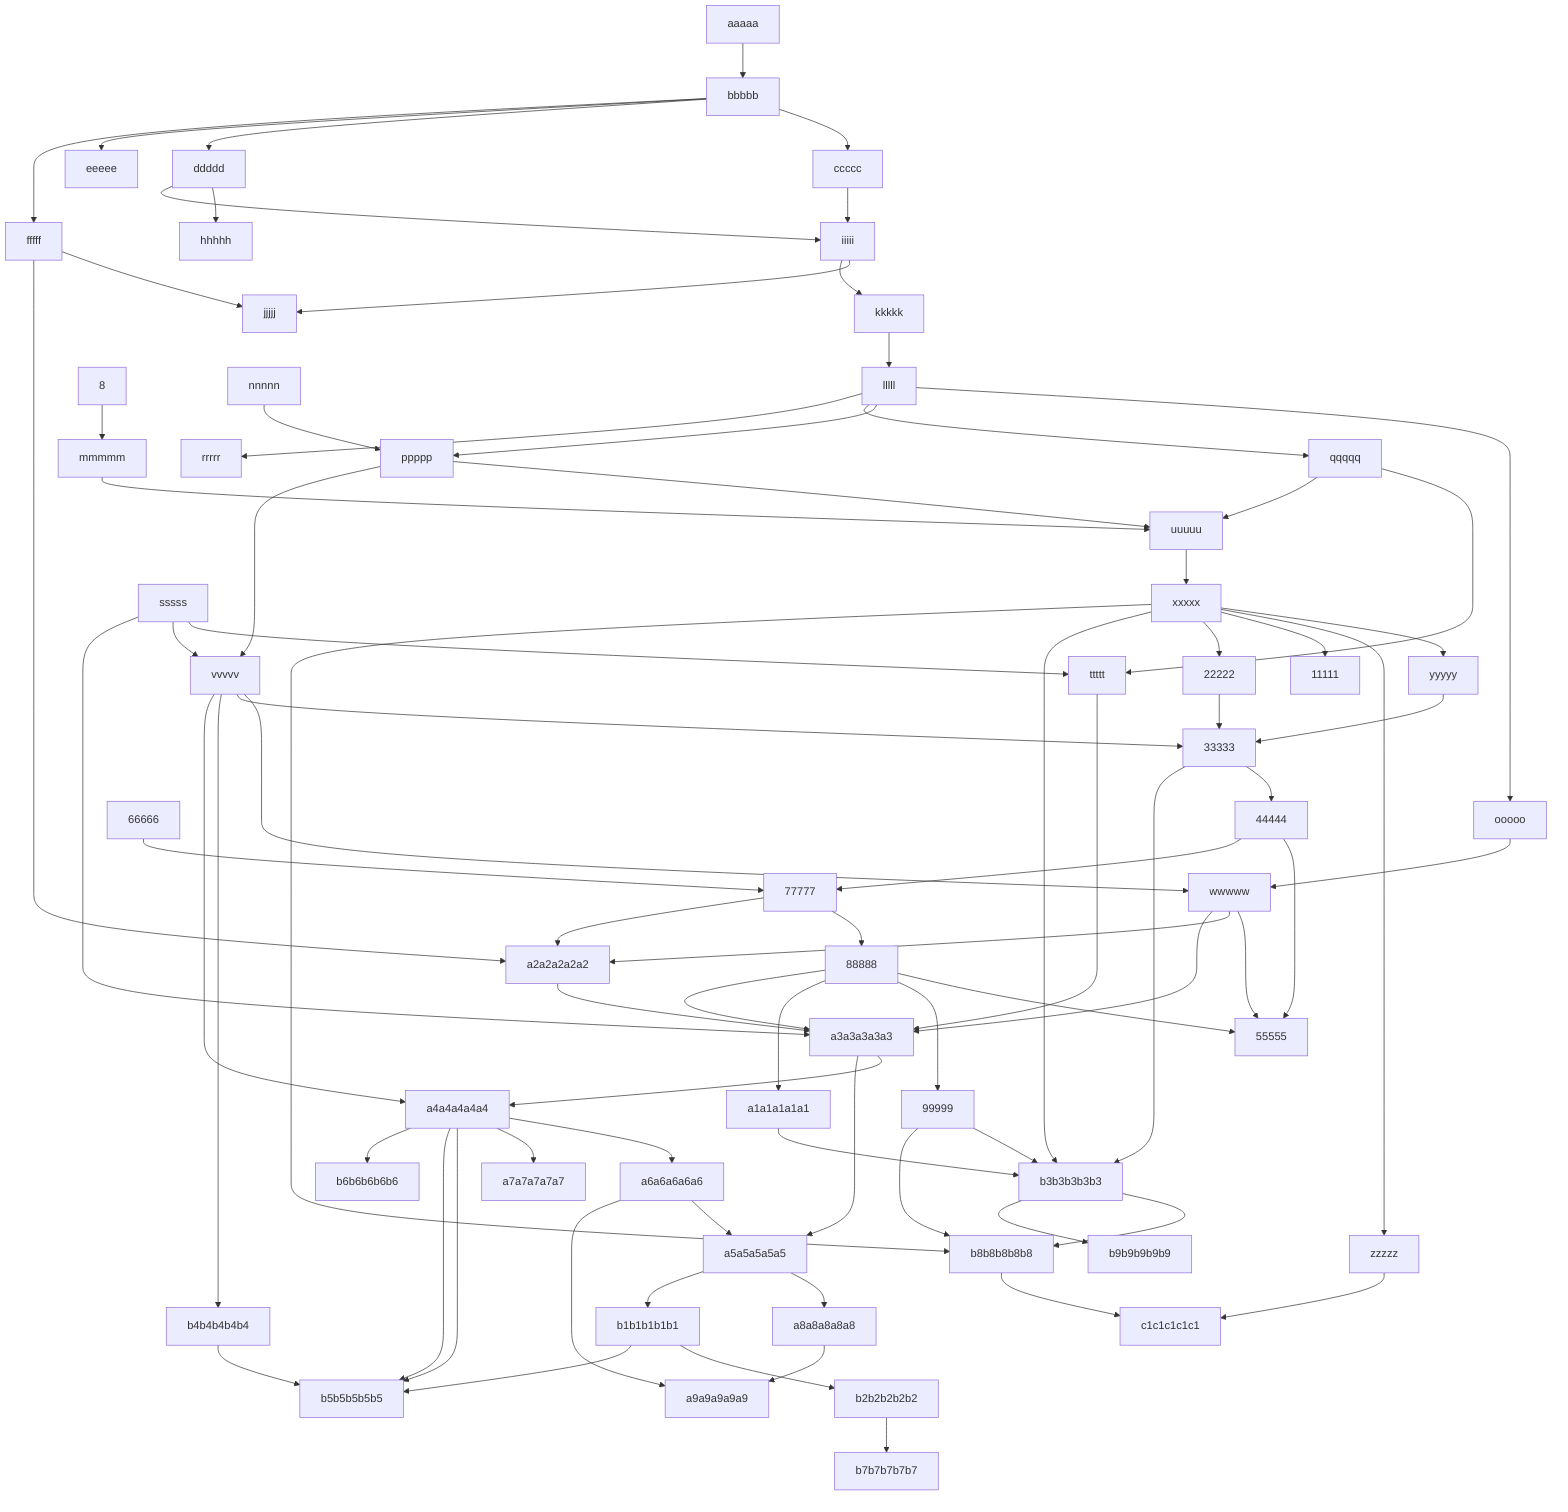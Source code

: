 flowchart TD
    1[aaaaa]
    1 --> 2[bbbbb]
    2 --> A1[ccccc] 
    2 --> A2[ddddd]
    2 --> A3[eeeee]
    2 --> A4[fffff]
    A2 --> A[hhhhh]
    A1 & A2 --> 5[iiiii]
    5 & A4 --> A5[jjjjj]
    5 --> 6[kkkkk]
    6 --> 7[lllll]
    8 --> 9[mmmmm]
    X[nnnnn] --> 11
    7 --> 10[ooooo] & 11[ppppp] & 12[qqqqq] & 14[rrrrr]
    XX[sssss]
    12 & XX --> B[ttttt]
    11 & 12 & 9 --> 13[uuuuu]
    11 & XX --> 15[vvvvv]
    10 & 15 --> 16[wwwww]
    13 --> 17[xxxxx]
    17 --> 18[yyyyy] & 19[zzzzz] & 20[11111] & 21[22222]
    15 & 18 & 21 --> C1[33333]
    C1 --> C2[44444]
    C2 & 16 --> C2_1[55555]
    XXX[66666] & C2 --> C3[77777]
    C3 --> C4[88888]
    C4 --> C2_1
    C4 ---> C5[99999] & C6[a1a1a1a1a1]
    A4 & 16 & C3 --> XXXX[a2a2a2a2a2]
    B & XX & XXXX & 16 & C4 --> I1[a3a3a3a3a3]
    I1 --> I2[a4a4a4a4a4] & I3[a5a5a5a5a5]
    I2 --> I2_2[a6a6a6a6a6]
    I2 --> I2_1[a7a7a7a7a7]
    I2_2 --> I3 & I5
    I3 --> I4[a8a8a8a8a8] --> I5[a9a9a9a9a9]
    I3 --> I6[b1b1b1b1b1] --> I7[b2b2b2b2b2]
    17 & C1 & C5 & C6 --> C7[b3b3b3b3b3]
    15 --> ZZ[b4b4b4b4b4] & I2 --> I8
    I2 & I6 --> I8[b5b5b5b5b5]
    I2 --> I9[b6b6b6b6b6]
    I7 --> E[b7b7b7b7b7]
    17 & C5 & C7 --> C8[b8b8b8b8b8]
    C7 --> C9[b9b9b9b9b9]
    C8 & 19 --> R1[c1c1c1c1c1]